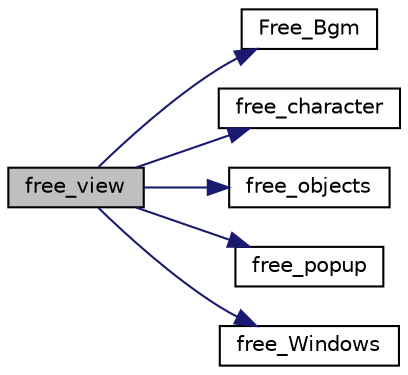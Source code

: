 digraph "free_view"
{
 // LATEX_PDF_SIZE
  edge [fontname="Helvetica",fontsize="10",labelfontname="Helvetica",labelfontsize="10"];
  node [fontname="Helvetica",fontsize="10",shape=record];
  rankdir="LR";
  Node1 [label="free_view",height=0.2,width=0.4,color="black", fillcolor="grey75", style="filled", fontcolor="black",tooltip=" "];
  Node1 -> Node2 [color="midnightblue",fontsize="10",style="solid",fontname="Helvetica"];
  Node2 [label="Free_Bgm",height=0.2,width=0.4,color="black", fillcolor="white", style="filled",URL="$main__view_8c.html#a012bfd1fad05d414a880377573e73419",tooltip=" "];
  Node1 -> Node3 [color="midnightblue",fontsize="10",style="solid",fontname="Helvetica"];
  Node3 [label="free_character",height=0.2,width=0.4,color="black", fillcolor="white", style="filled",URL="$main__view_8c.html#a9ae50d5d40358a506e2c414d606dcaa2",tooltip=" "];
  Node1 -> Node4 [color="midnightblue",fontsize="10",style="solid",fontname="Helvetica"];
  Node4 [label="free_objects",height=0.2,width=0.4,color="black", fillcolor="white", style="filled",URL="$main__view_8c.html#a381036562fe7cbc2b1566abf4a2b1f54",tooltip=" "];
  Node1 -> Node5 [color="midnightblue",fontsize="10",style="solid",fontname="Helvetica"];
  Node5 [label="free_popup",height=0.2,width=0.4,color="black", fillcolor="white", style="filled",URL="$main__view_8c.html#a04a2b35ed3b1ebdf76d3c1e00c2d4fb6",tooltip=" "];
  Node1 -> Node6 [color="midnightblue",fontsize="10",style="solid",fontname="Helvetica"];
  Node6 [label="free_Windows",height=0.2,width=0.4,color="black", fillcolor="white", style="filled",URL="$main__view_8c.html#a6b20eaf0a901ee2c13c48ae73620fc66",tooltip=" "];
}
